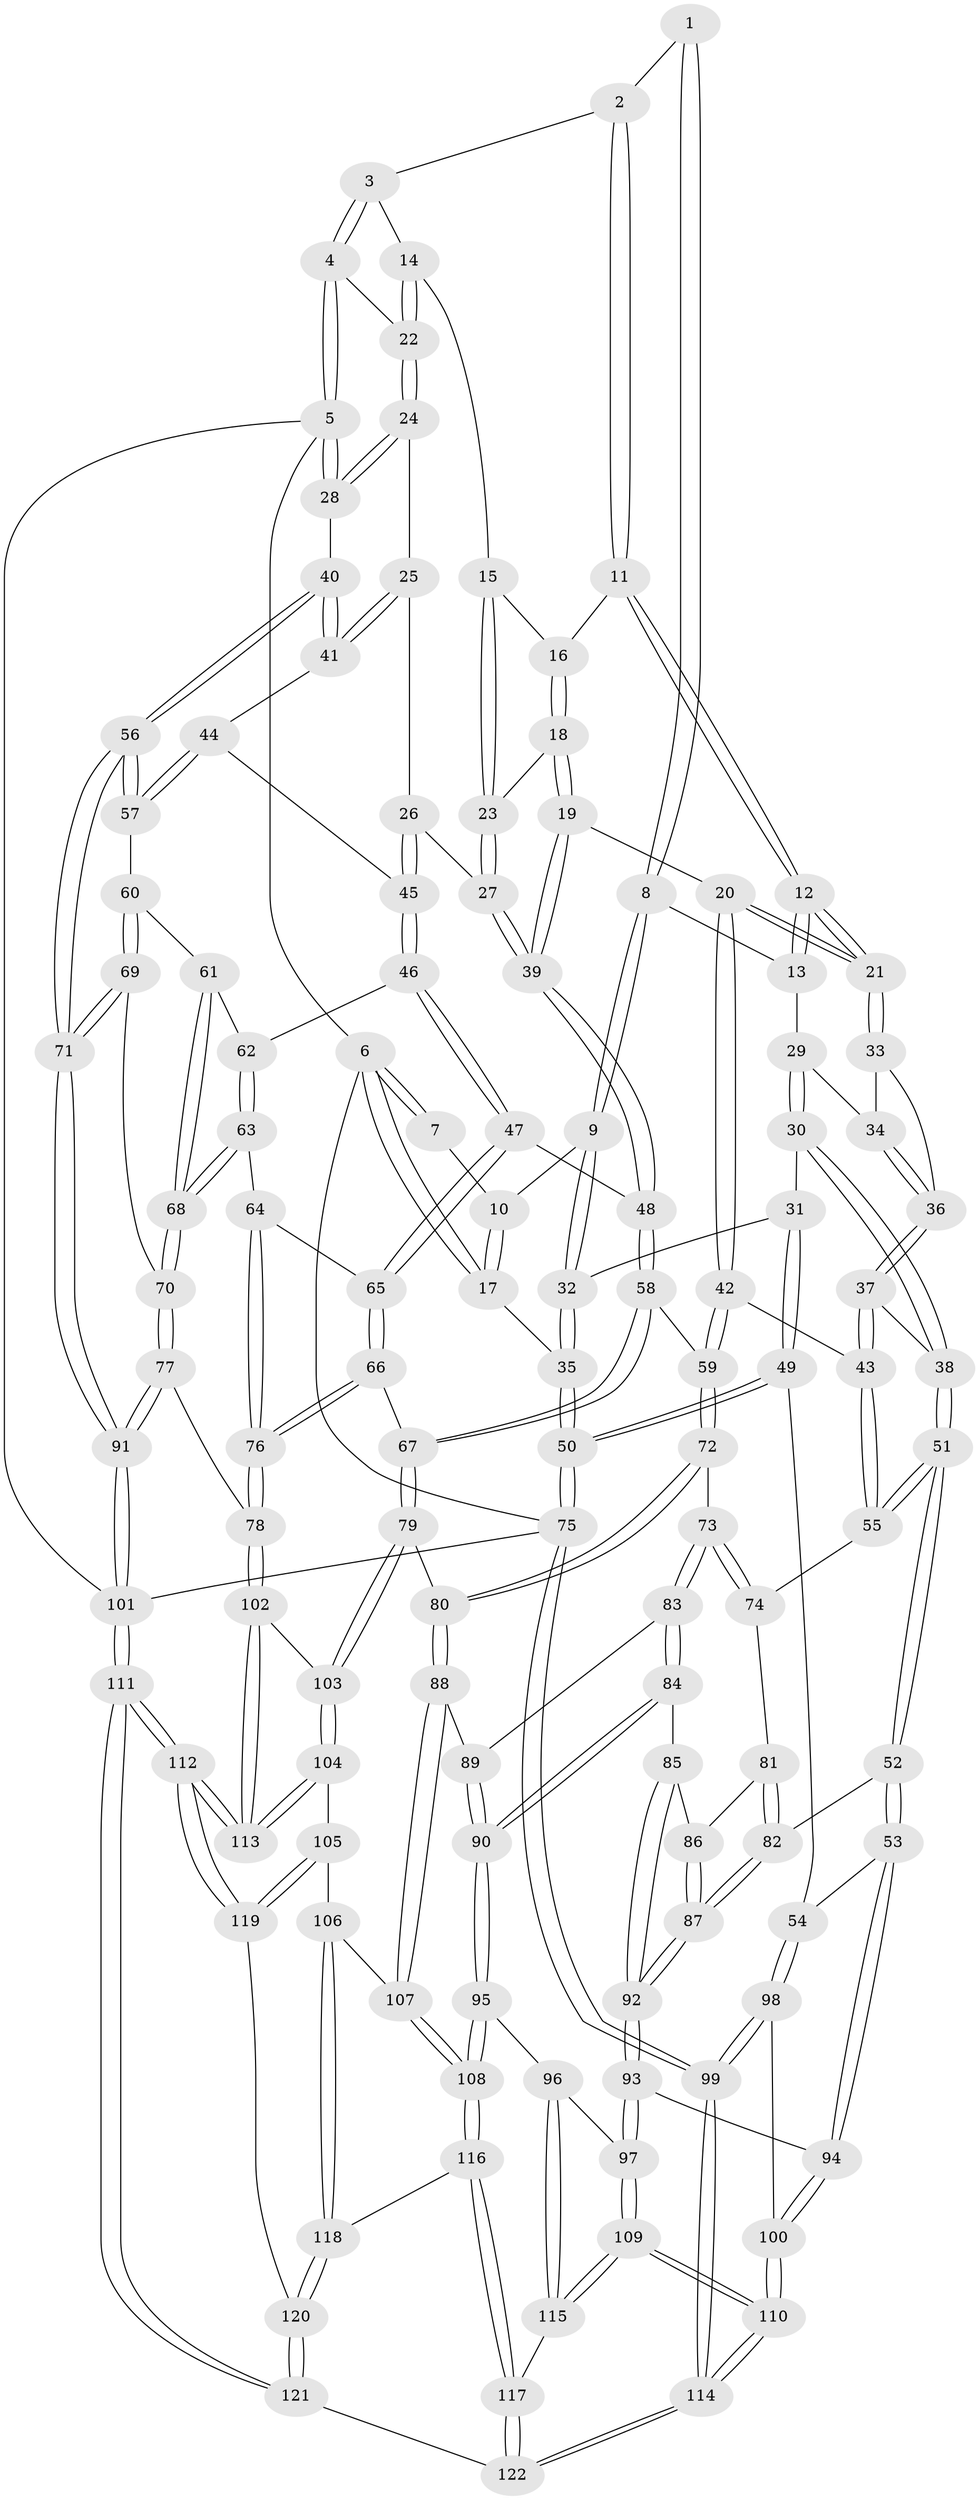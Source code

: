 // coarse degree distribution, {2: 0.09302325581395349, 3: 0.7441860465116279, 4: 0.06976744186046512, 5: 0.06976744186046512, 6: 0.023255813953488372}
// Generated by graph-tools (version 1.1) at 2025/54/03/04/25 22:54:14]
// undirected, 122 vertices, 302 edges
graph export_dot {
  node [color=gray90,style=filled];
  1 [pos="+0.25457299101299313+0"];
  2 [pos="+0.5750877605270435+0"];
  3 [pos="+0.738594376715855+0"];
  4 [pos="+1+0"];
  5 [pos="+1+0"];
  6 [pos="+0+0"];
  7 [pos="+0+0"];
  8 [pos="+0.27484355516232534+0.16246568207196313"];
  9 [pos="+0.17194176294199942+0.192816933486507"];
  10 [pos="+0.1018217996210742+0.09537379143192107"];
  11 [pos="+0.5724327379724232+0"];
  12 [pos="+0.41929562015990574+0.1842190890675985"];
  13 [pos="+0.30433285177117775+0.17507127929635125"];
  14 [pos="+0.7936875663934183+0.11401329173008677"];
  15 [pos="+0.7635649841918931+0.12778035849558533"];
  16 [pos="+0.6480814973022974+0.06217599202919155"];
  17 [pos="+0+0.2101603003617355"];
  18 [pos="+0.6218532836998261+0.2623233186177272"];
  19 [pos="+0.5907484832429581+0.3506463798185356"];
  20 [pos="+0.5562877999667382+0.35252892868666885"];
  21 [pos="+0.5301250765955452+0.32807598887970085"];
  22 [pos="+0.9039819214144085+0.09700185284829468"];
  23 [pos="+0.7620641662211081+0.1438334723916257"];
  24 [pos="+0.9069000351929786+0.3032848909162426"];
  25 [pos="+0.8829121003080265+0.31492424322169565"];
  26 [pos="+0.8237191130491555+0.32720139857434694"];
  27 [pos="+0.811094533418719+0.32759624295059686"];
  28 [pos="+1+0.34901519373223383"];
  29 [pos="+0.30184584981383644+0.2368277913213746"];
  30 [pos="+0.22934076571450462+0.4055601265070796"];
  31 [pos="+0.16395571865783082+0.3861003710693244"];
  32 [pos="+0.10813165275006875+0.2677136913567872"];
  33 [pos="+0.4155887580663434+0.3461781939325019"];
  34 [pos="+0.31400763582112495+0.3431605547786442"];
  35 [pos="+0+0.3077265722707687"];
  36 [pos="+0.2936403181509566+0.3986733984856785"];
  37 [pos="+0.2756702601696273+0.42803478092931274"];
  38 [pos="+0.2730098940996683+0.4279938824400018"];
  39 [pos="+0.6732486479403081+0.3818477240043743"];
  40 [pos="+1+0.5226791247485874"];
  41 [pos="+0.925015547328916+0.4867113944674509"];
  42 [pos="+0.47324101305349375+0.47336951376896597"];
  43 [pos="+0.3762951072671864+0.4904614349665634"];
  44 [pos="+0.9095947026492657+0.4995587009832082"];
  45 [pos="+0.8677105169508937+0.5123149839489417"];
  46 [pos="+0.8583688509142426+0.5220392941687712"];
  47 [pos="+0.7174912578890618+0.48170456844203985"];
  48 [pos="+0.6981817151564669+0.45979297594202795"];
  49 [pos="+0.05515203235826442+0.5881582936626641"];
  50 [pos="+0+0.551433151471047"];
  51 [pos="+0.19487890776676955+0.5889343397045146"];
  52 [pos="+0.12851376563319492+0.6156183168926879"];
  53 [pos="+0.09965444993302032+0.6164799659460981"];
  54 [pos="+0.09556104317713461+0.6164470015087012"];
  55 [pos="+0.31370716646460123+0.5917453257065172"];
  56 [pos="+1+0.6244655745063932"];
  57 [pos="+0.9360394764522636+0.5718577383956587"];
  58 [pos="+0.6496178209587216+0.5648173147604226"];
  59 [pos="+0.49111129844071477+0.5511249106912224"];
  60 [pos="+0.9028796870049938+0.5820782255228242"];
  61 [pos="+0.892889255419432+0.5770044335274127"];
  62 [pos="+0.8585041609766547+0.5261344872309457"];
  63 [pos="+0.8158692446934368+0.5943345773788412"];
  64 [pos="+0.7814578293872064+0.5931012950526584"];
  65 [pos="+0.7430859298815475+0.546329508595991"];
  66 [pos="+0.6708189164991656+0.690007167821339"];
  67 [pos="+0.6207196256223446+0.6860985748984192"];
  68 [pos="+0.8369262504347802+0.6120805738206371"];
  69 [pos="+0.9006993014362155+0.6275872338403415"];
  70 [pos="+0.8651808302989407+0.672368678072495"];
  71 [pos="+1+0.6332447749961971"];
  72 [pos="+0.4963713387887053+0.5935508704287785"];
  73 [pos="+0.3776419006662534+0.6456022710997446"];
  74 [pos="+0.326865822060882+0.6170233959529865"];
  75 [pos="+0+1"];
  76 [pos="+0.7413858832668214+0.7111181507506121"];
  77 [pos="+0.8605196792908498+0.7456516694568891"];
  78 [pos="+0.7915980087487764+0.7541654230981758"];
  79 [pos="+0.6138487962474775+0.6887993053267858"];
  80 [pos="+0.5492342928298494+0.6871234557318283"];
  81 [pos="+0.31659724407417383+0.6465874132586445"];
  82 [pos="+0.24176786440501077+0.7035604520085539"];
  83 [pos="+0.38723095592900036+0.6852980838558431"];
  84 [pos="+0.36635972481945983+0.7234157876089836"];
  85 [pos="+0.33288750861369903+0.7239404167800572"];
  86 [pos="+0.316665152197135+0.6500127925684542"];
  87 [pos="+0.2726818561874272+0.7508323101760878"];
  88 [pos="+0.5407845642934745+0.697037479033105"];
  89 [pos="+0.42838337322926795+0.6974805612916587"];
  90 [pos="+0.39868410822533107+0.7767116421576318"];
  91 [pos="+1+0.9143640348611262"];
  92 [pos="+0.2755649465798958+0.7568903112074552"];
  93 [pos="+0.2751154799846758+0.7601032748228935"];
  94 [pos="+0.23038186601279878+0.7809337611282864"];
  95 [pos="+0.4119671828724995+0.8095889617655763"];
  96 [pos="+0.40312435734995555+0.8118194620707703"];
  97 [pos="+0.31048523809242223+0.8165935882437931"];
  98 [pos="+0.10355548442122342+0.7744114773240354"];
  99 [pos="+0+1"];
  100 [pos="+0.19439543693113992+0.8042234772551262"];
  101 [pos="+1+1"];
  102 [pos="+0.7836010762299268+0.7709096213989208"];
  103 [pos="+0.6416181943619135+0.8321814689200323"];
  104 [pos="+0.6405844812517094+0.8361590400208306"];
  105 [pos="+0.6170210168371664+0.8694921350792291"];
  106 [pos="+0.5491337335859389+0.8401531434114237"];
  107 [pos="+0.5140208423495128+0.7535964977945232"];
  108 [pos="+0.4187356462164012+0.8117707468832206"];
  109 [pos="+0.26974472003755484+0.9131901441271073"];
  110 [pos="+0.23888056571662883+0.9408278137033415"];
  111 [pos="+0.8252533111891934+1"];
  112 [pos="+0.7859962636223322+1"];
  113 [pos="+0.7618611648544336+0.8780035704846757"];
  114 [pos="+0.032924937027570614+1"];
  115 [pos="+0.3435482088418741+0.9083130400823985"];
  116 [pos="+0.45215731793515523+0.910327756007852"];
  117 [pos="+0.42604793563142546+0.9346169712418427"];
  118 [pos="+0.48116594690327424+0.9149743931471893"];
  119 [pos="+0.6267408128018462+0.9404892705951353"];
  120 [pos="+0.501103282830703+0.9313809656346472"];
  121 [pos="+0.5509562051710264+1"];
  122 [pos="+0.3101474871212556+1"];
  1 -- 2;
  1 -- 8;
  1 -- 8;
  2 -- 3;
  2 -- 11;
  2 -- 11;
  3 -- 4;
  3 -- 4;
  3 -- 14;
  4 -- 5;
  4 -- 5;
  4 -- 22;
  5 -- 6;
  5 -- 28;
  5 -- 28;
  5 -- 101;
  6 -- 7;
  6 -- 7;
  6 -- 17;
  6 -- 17;
  6 -- 75;
  7 -- 10;
  8 -- 9;
  8 -- 9;
  8 -- 13;
  9 -- 10;
  9 -- 32;
  9 -- 32;
  10 -- 17;
  10 -- 17;
  11 -- 12;
  11 -- 12;
  11 -- 16;
  12 -- 13;
  12 -- 13;
  12 -- 21;
  12 -- 21;
  13 -- 29;
  14 -- 15;
  14 -- 22;
  14 -- 22;
  15 -- 16;
  15 -- 23;
  15 -- 23;
  16 -- 18;
  16 -- 18;
  17 -- 35;
  18 -- 19;
  18 -- 19;
  18 -- 23;
  19 -- 20;
  19 -- 39;
  19 -- 39;
  20 -- 21;
  20 -- 21;
  20 -- 42;
  20 -- 42;
  21 -- 33;
  21 -- 33;
  22 -- 24;
  22 -- 24;
  23 -- 27;
  23 -- 27;
  24 -- 25;
  24 -- 28;
  24 -- 28;
  25 -- 26;
  25 -- 41;
  25 -- 41;
  26 -- 27;
  26 -- 45;
  26 -- 45;
  27 -- 39;
  27 -- 39;
  28 -- 40;
  29 -- 30;
  29 -- 30;
  29 -- 34;
  30 -- 31;
  30 -- 38;
  30 -- 38;
  31 -- 32;
  31 -- 49;
  31 -- 49;
  32 -- 35;
  32 -- 35;
  33 -- 34;
  33 -- 36;
  34 -- 36;
  34 -- 36;
  35 -- 50;
  35 -- 50;
  36 -- 37;
  36 -- 37;
  37 -- 38;
  37 -- 43;
  37 -- 43;
  38 -- 51;
  38 -- 51;
  39 -- 48;
  39 -- 48;
  40 -- 41;
  40 -- 41;
  40 -- 56;
  40 -- 56;
  41 -- 44;
  42 -- 43;
  42 -- 59;
  42 -- 59;
  43 -- 55;
  43 -- 55;
  44 -- 45;
  44 -- 57;
  44 -- 57;
  45 -- 46;
  45 -- 46;
  46 -- 47;
  46 -- 47;
  46 -- 62;
  47 -- 48;
  47 -- 65;
  47 -- 65;
  48 -- 58;
  48 -- 58;
  49 -- 50;
  49 -- 50;
  49 -- 54;
  50 -- 75;
  50 -- 75;
  51 -- 52;
  51 -- 52;
  51 -- 55;
  51 -- 55;
  52 -- 53;
  52 -- 53;
  52 -- 82;
  53 -- 54;
  53 -- 94;
  53 -- 94;
  54 -- 98;
  54 -- 98;
  55 -- 74;
  56 -- 57;
  56 -- 57;
  56 -- 71;
  56 -- 71;
  57 -- 60;
  58 -- 59;
  58 -- 67;
  58 -- 67;
  59 -- 72;
  59 -- 72;
  60 -- 61;
  60 -- 69;
  60 -- 69;
  61 -- 62;
  61 -- 68;
  61 -- 68;
  62 -- 63;
  62 -- 63;
  63 -- 64;
  63 -- 68;
  63 -- 68;
  64 -- 65;
  64 -- 76;
  64 -- 76;
  65 -- 66;
  65 -- 66;
  66 -- 67;
  66 -- 76;
  66 -- 76;
  67 -- 79;
  67 -- 79;
  68 -- 70;
  68 -- 70;
  69 -- 70;
  69 -- 71;
  69 -- 71;
  70 -- 77;
  70 -- 77;
  71 -- 91;
  71 -- 91;
  72 -- 73;
  72 -- 80;
  72 -- 80;
  73 -- 74;
  73 -- 74;
  73 -- 83;
  73 -- 83;
  74 -- 81;
  75 -- 99;
  75 -- 99;
  75 -- 101;
  76 -- 78;
  76 -- 78;
  77 -- 78;
  77 -- 91;
  77 -- 91;
  78 -- 102;
  78 -- 102;
  79 -- 80;
  79 -- 103;
  79 -- 103;
  80 -- 88;
  80 -- 88;
  81 -- 82;
  81 -- 82;
  81 -- 86;
  82 -- 87;
  82 -- 87;
  83 -- 84;
  83 -- 84;
  83 -- 89;
  84 -- 85;
  84 -- 90;
  84 -- 90;
  85 -- 86;
  85 -- 92;
  85 -- 92;
  86 -- 87;
  86 -- 87;
  87 -- 92;
  87 -- 92;
  88 -- 89;
  88 -- 107;
  88 -- 107;
  89 -- 90;
  89 -- 90;
  90 -- 95;
  90 -- 95;
  91 -- 101;
  91 -- 101;
  92 -- 93;
  92 -- 93;
  93 -- 94;
  93 -- 97;
  93 -- 97;
  94 -- 100;
  94 -- 100;
  95 -- 96;
  95 -- 108;
  95 -- 108;
  96 -- 97;
  96 -- 115;
  96 -- 115;
  97 -- 109;
  97 -- 109;
  98 -- 99;
  98 -- 99;
  98 -- 100;
  99 -- 114;
  99 -- 114;
  100 -- 110;
  100 -- 110;
  101 -- 111;
  101 -- 111;
  102 -- 103;
  102 -- 113;
  102 -- 113;
  103 -- 104;
  103 -- 104;
  104 -- 105;
  104 -- 113;
  104 -- 113;
  105 -- 106;
  105 -- 119;
  105 -- 119;
  106 -- 107;
  106 -- 118;
  106 -- 118;
  107 -- 108;
  107 -- 108;
  108 -- 116;
  108 -- 116;
  109 -- 110;
  109 -- 110;
  109 -- 115;
  109 -- 115;
  110 -- 114;
  110 -- 114;
  111 -- 112;
  111 -- 112;
  111 -- 121;
  111 -- 121;
  112 -- 113;
  112 -- 113;
  112 -- 119;
  112 -- 119;
  114 -- 122;
  114 -- 122;
  115 -- 117;
  116 -- 117;
  116 -- 117;
  116 -- 118;
  117 -- 122;
  117 -- 122;
  118 -- 120;
  118 -- 120;
  119 -- 120;
  120 -- 121;
  120 -- 121;
  121 -- 122;
}
